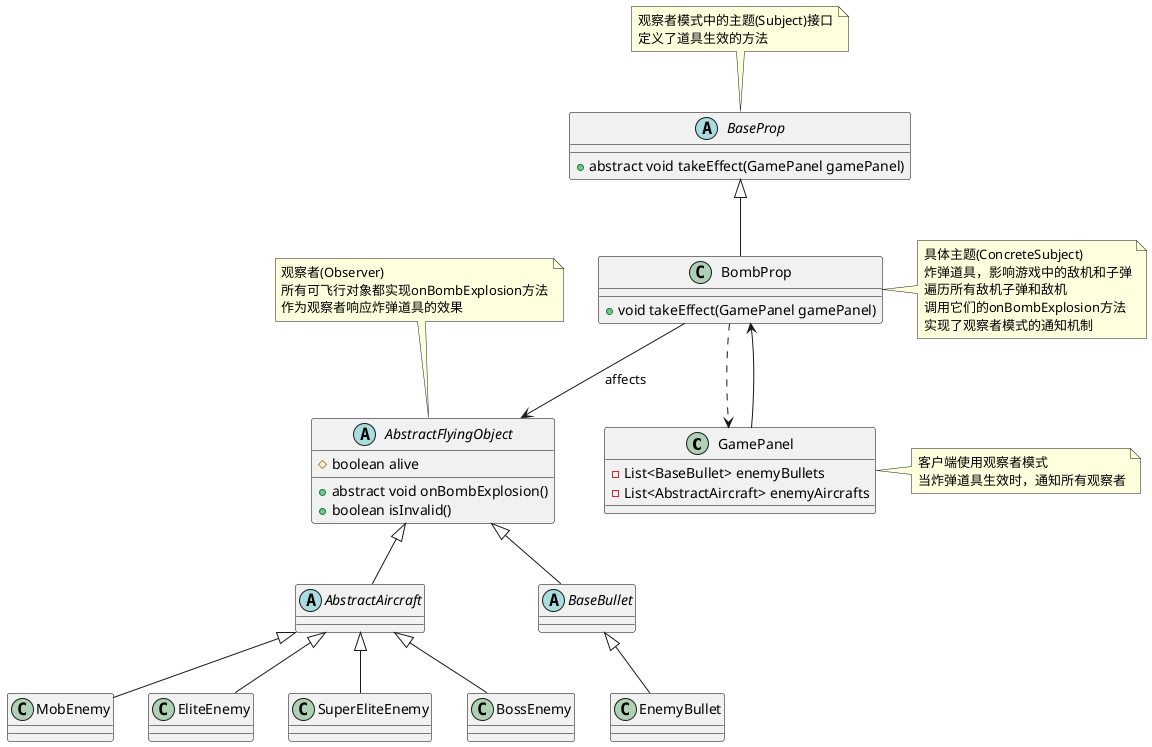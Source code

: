 @startuml
' 观察者模式UML结构图 - 飞机大战游戏 炸弹道具

skinparam class {
  borderColor Black
  borderWidth 1
}

class GamePanel {
  - List<BaseBullet> enemyBullets
  - List<AbstractAircraft> enemyAircrafts
}

abstract class BaseProp {
  + abstract void takeEffect(GamePanel gamePanel)
}

class BombProp {
  + void takeEffect(GamePanel gamePanel)
}

abstract class AbstractFlyingObject {
  # boolean alive
  + abstract void onBombExplosion()
  + boolean isInvalid()
}

abstract class AbstractAircraft {
}

class MobEnemy
class EliteEnemy
class SuperEliteEnemy
class BossEnemy

abstract class BaseBullet {
}

class EnemyBullet

' 继承关系
BaseProp <|-- BombProp
AbstractFlyingObject <|-- AbstractAircraft
AbstractFlyingObject <|-- BaseBullet
AbstractAircraft <|-- MobEnemy
AbstractAircraft <|-- EliteEnemy
AbstractAircraft <|-- SuperEliteEnemy
AbstractAircraft <|-- BossEnemy
BaseBullet <|-- EnemyBullet

' 依赖关系
BombProp ..> GamePanel
GamePanel --> BombProp

' 使用关系
BombProp --> AbstractFlyingObject : affects

note top of BaseProp
  观察者模式中的主题(Subject)接口
  定义了道具生效的方法
end note

note right of BombProp
  具体主题(ConcreteSubject)
  炸弹道具，影响游戏中的敌机和子弹
  遍历所有敌机子弹和敌机
  调用它们的onBombExplosion方法
  实现了观察者模式的通知机制
end note

note top of AbstractFlyingObject
  观察者(Observer)
  所有可飞行对象都实现onBombExplosion方法
  作为观察者响应炸弹道具的效果
end note

note right of GamePanel
  客户端使用观察者模式
  当炸弹道具生效时，通知所有观察者
end note

@enduml
